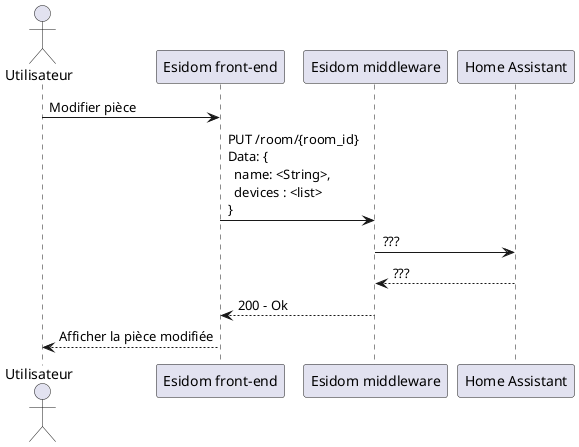 @startuml modifier pièce

actor "Utilisateur" as u
participant "Esidom front-end" as fe
participant "Esidom middleware" as m
participant "Home Assistant" as ha

u -> fe: Modifier pièce
fe -> m: PUT /room/{room_id}\n\
Data: {\n\
  name: <String>,\n\
  devices : <list>\n\
}
m -> ha: ???
ha --> m: ???
m --> fe: 200 - Ok
fe --> u: Afficher la pièce modifiée

@enduml